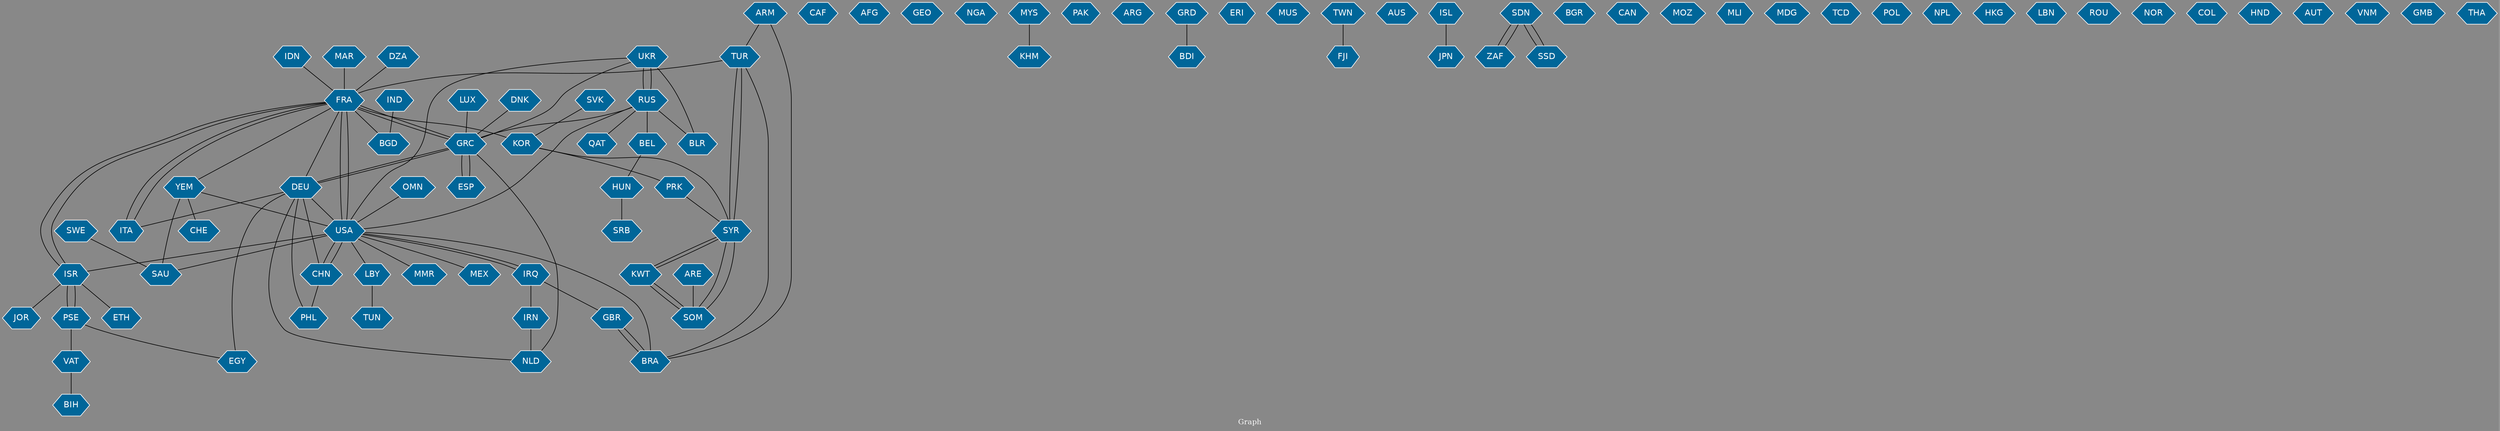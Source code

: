 // Countries together in item graph
graph {
	graph [bgcolor="#888888" fontcolor=white fontsize=12 label="Graph" outputorder=edgesfirst overlap=prism]
	node [color=white fillcolor="#006699" fontcolor=white fontname=Helvetica shape=hexagon style=filled]
	edge [arrowhead=open color=black fontcolor=white fontname=Courier fontsize=12]
		TUR [label=TUR]
		TUN [label=TUN]
		LUX [label=LUX]
		BEL [label=BEL]
		UKR [label=UKR]
		GRC [label=GRC]
		ARE [label=ARE]
		SOM [label=SOM]
		DEU [label=DEU]
		FRA [label=FRA]
		ITA [label=ITA]
		CAF [label=CAF]
		SYR [label=SYR]
		KWT [label=KWT]
		ISR [label=ISR]
		PSE [label=PSE]
		RUS [label=RUS]
		AFG [label=AFG]
		GEO [label=GEO]
		USA [label=USA]
		MEX [label=MEX]
		NGA [label=NGA]
		YEM [label=YEM]
		SAU [label=SAU]
		IRQ [label=IRQ]
		MYS [label=MYS]
		BLR [label=BLR]
		EGY [label=EGY]
		PAK [label=PAK]
		ARG [label=ARG]
		BDI [label=BDI]
		ARM [label=ARM]
		BRA [label=BRA]
		ESP [label=ESP]
		ERI [label=ERI]
		GBR [label=GBR]
		MUS [label=MUS]
		IND [label=IND]
		DNK [label=DNK]
		QAT [label=QAT]
		CHN [label=CHN]
		TWN [label=TWN]
		IRN [label=IRN]
		VAT [label=VAT]
		PHL [label=PHL]
		AUS [label=AUS]
		HUN [label=HUN]
		ISL [label=ISL]
		JPN [label=JPN]
		ETH [label=ETH]
		SDN [label=SDN]
		ZAF [label=ZAF]
		BIH [label=BIH]
		BGR [label=BGR]
		CAN [label=CAN]
		KOR [label=KOR]
		PRK [label=PRK]
		MOZ [label=MOZ]
		IDN [label=IDN]
		MLI [label=MLI]
		MDG [label=MDG]
		LBY [label=LBY]
		SRB [label=SRB]
		TCD [label=TCD]
		NLD [label=NLD]
		SSD [label=SSD]
		POL [label=POL]
		MAR [label=MAR]
		NPL [label=NPL]
		BGD [label=BGD]
		HKG [label=HKG]
		LBN [label=LBN]
		ROU [label=ROU]
		DZA [label=DZA]
		NOR [label=NOR]
		JOR [label=JOR]
		COL [label=COL]
		HND [label=HND]
		FJI [label=FJI]
		CHE [label=CHE]
		AUT [label=AUT]
		GRD [label=GRD]
		OMN [label=OMN]
		SVK [label=SVK]
		VNM [label=VNM]
		KHM [label=KHM]
		GMB [label=GMB]
		MMR [label=MMR]
		SWE [label=SWE]
		THA [label=THA]
			ISR -- ETH [weight=1]
			PRK -- SYR [weight=1]
			TUR -- SYR [weight=2]
			SYR -- TUR [weight=1]
			GRC -- FRA [weight=2]
			TWN -- FJI [weight=1]
			GRD -- BDI [weight=1]
			ISR -- FRA [weight=1]
			LBY -- TUN [weight=1]
			ARM -- TUR [weight=1]
			KWT -- SYR [weight=1]
			BRA -- USA [weight=1]
			USA -- LBY [weight=2]
			PSE -- VAT [weight=1]
			CHN -- DEU [weight=1]
			FRA -- YEM [weight=2]
			SDN -- SSD [weight=2]
			GRC -- NLD [weight=1]
			YEM -- CHE [weight=1]
			FRA -- BGD [weight=1]
			RUS -- QAT [weight=2]
			VAT -- BIH [weight=2]
			KOR -- PRK [weight=1]
			UKR -- GRC [weight=1]
			BEL -- HUN [weight=1]
			IRQ -- IRN [weight=1]
			CHN -- USA [weight=1]
			TUR -- FRA [weight=1]
			BRA -- GBR [weight=1]
			DEU -- ITA [weight=1]
			OMN -- USA [weight=1]
			EGY -- DEU [weight=2]
			KWT -- SOM [weight=1]
			DZA -- FRA [weight=1]
			USA -- IRQ [weight=2]
			BLR -- UKR [weight=1]
			DNK -- GRC [weight=1]
			PSE -- EGY [weight=1]
			RUS -- BEL [weight=1]
			IDN -- FRA [weight=1]
			UKR -- USA [weight=1]
			PSE -- ISR [weight=9]
			DEU -- GRC [weight=2]
			FRA -- GRC [weight=2]
			IND -- BGD [weight=1]
			SOM -- SYR [weight=1]
			ARE -- SOM [weight=1]
			FRA -- KOR [weight=1]
			YEM -- SAU [weight=4]
			FRA -- USA [weight=8]
			DEU -- FRA [weight=1]
			ISR -- PSE [weight=5]
			GBR -- BRA [weight=1]
			MYS -- KHM [weight=1]
			ITA -- FRA [weight=1]
			ZAF -- SDN [weight=1]
			ISR -- JOR [weight=1]
			SVK -- KOR [weight=1]
			DEU -- NLD [weight=1]
			SOM -- KWT [weight=1]
			USA -- MEX [weight=1]
			LUX -- GRC [weight=1]
			PHL -- DEU [weight=1]
			CHN -- PHL [weight=1]
			RUS -- UKR [weight=1]
			USA -- FRA [weight=4]
			SDN -- ZAF [weight=2]
			SYR -- SOM [weight=1]
			GRC -- ESP [weight=2]
			ISL -- JPN [weight=1]
			USA -- ISR [weight=1]
			ESP -- GRC [weight=1]
			ARM -- BRA [weight=1]
			UKR -- RUS [weight=3]
			SWE -- SAU [weight=1]
			HUN -- SRB [weight=2]
			IRQ -- USA [weight=2]
			IRN -- NLD [weight=1]
			TUR -- BRA [weight=1]
			USA -- SAU [weight=1]
			KOR -- SYR [weight=1]
			YEM -- USA [weight=1]
			RUS -- USA [weight=1]
			DEU -- USA [weight=1]
			RUS -- BLR [weight=1]
			FRA -- ITA [weight=1]
			IRQ -- GBR [weight=1]
			USA -- MMR [weight=1]
			GRC -- DEU [weight=2]
			USA -- CHN [weight=1]
			MAR -- FRA [weight=1]
			FRA -- ISR [weight=1]
			SSD -- SDN [weight=1]
			SYR -- KWT [weight=1]
			RUS -- GRC [weight=1]
}